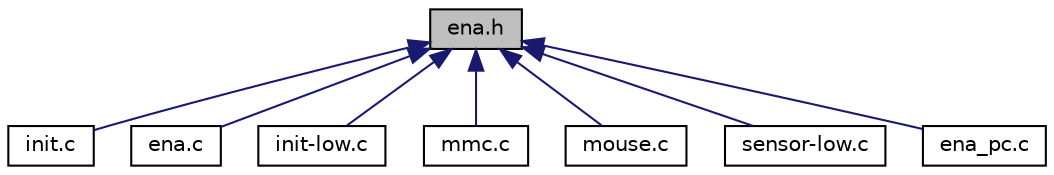 digraph G
{
  edge [fontname="Helvetica",fontsize="10",labelfontname="Helvetica",labelfontsize="10"];
  node [fontname="Helvetica",fontsize="10",shape=record];
  Node1 [label="ena.h",height=0.2,width=0.4,color="black", fillcolor="grey75", style="filled" fontcolor="black"];
  Node1 -> Node2 [dir="back",color="midnightblue",fontsize="10",style="solid",fontname="Helvetica"];
  Node2 [label="init.c",height=0.2,width=0.4,color="black", fillcolor="white", style="filled",URL="$init_8c.html",tooltip="Initialisierungsroutinen."];
  Node1 -> Node3 [dir="back",color="midnightblue",fontsize="10",style="solid",fontname="Helvetica"];
  Node3 [label="ena.c",height=0.2,width=0.4,color="black", fillcolor="white", style="filled",URL="$ena_8c.html",tooltip="Routinen zur Steuerung der Enable-Leitungen."];
  Node1 -> Node4 [dir="back",color="midnightblue",fontsize="10",style="solid",fontname="Helvetica"];
  Node4 [label="init-low.c",height=0.2,width=0.4,color="black", fillcolor="white", style="filled",URL="$init-low_8c.html",tooltip="Initialisierungsroutinen fuer MCU."];
  Node1 -> Node5 [dir="back",color="midnightblue",fontsize="10",style="solid",fontname="Helvetica"];
  Node5 [label="mmc.c",height=0.2,width=0.4,color="black", fillcolor="white", style="filled",URL="$mmc_8c.html",tooltip="Routinen zum Auslesen/Schreiben einer MMC-Karte."];
  Node1 -> Node6 [dir="back",color="midnightblue",fontsize="10",style="solid",fontname="Helvetica"];
  Node6 [label="mouse.c",height=0.2,width=0.4,color="black", fillcolor="white", style="filled",URL="$mouse_8c.html",tooltip="Routinen fuer die Ansteuerung eines opt. Maussensors."];
  Node1 -> Node7 [dir="back",color="midnightblue",fontsize="10",style="solid",fontname="Helvetica"];
  Node7 [label="sensor-low.c",height=0.2,width=0.4,color="black", fillcolor="white", style="filled",URL="$sensor-low_8c.html",tooltip="Low-Level Routinen fuer die Sensor Steuerung des c&#39;t-Bots."];
  Node1 -> Node8 [dir="back",color="midnightblue",fontsize="10",style="solid",fontname="Helvetica"];
  Node8 [label="ena_pc.c",height=0.2,width=0.4,color="black", fillcolor="white", style="filled",URL="$ena__pc_8c.html",tooltip="Routinen zur Steuerung der Enable-Leitungen."];
}
